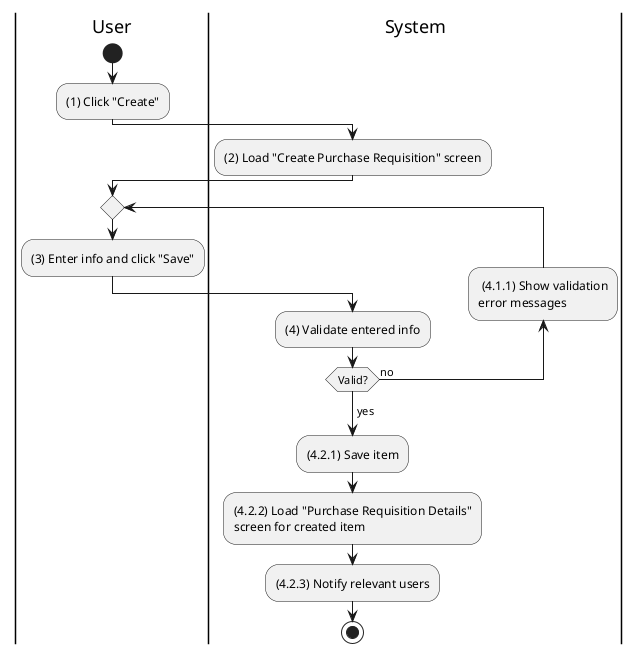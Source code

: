 @startuml purchase-requisition-create
|u|User
|s|System

|u|
start
:(1) Click "Create";

|s|
:(2) Load "Create Purchase Requisition" screen;

|u|
repeat
    :(3) Enter info and click "Save";
    |s|
    :(4) Validate entered info;
    backward: (4.1.1) Show validation\nerror messages;
repeat while (Valid?) is (no)
->yes;
:(4.2.1) Save item;
:(4.2.2) Load "Purchase Requisition Details"\nscreen for created item;
:(4.2.3) Notify relevant users;
stop
@enduml